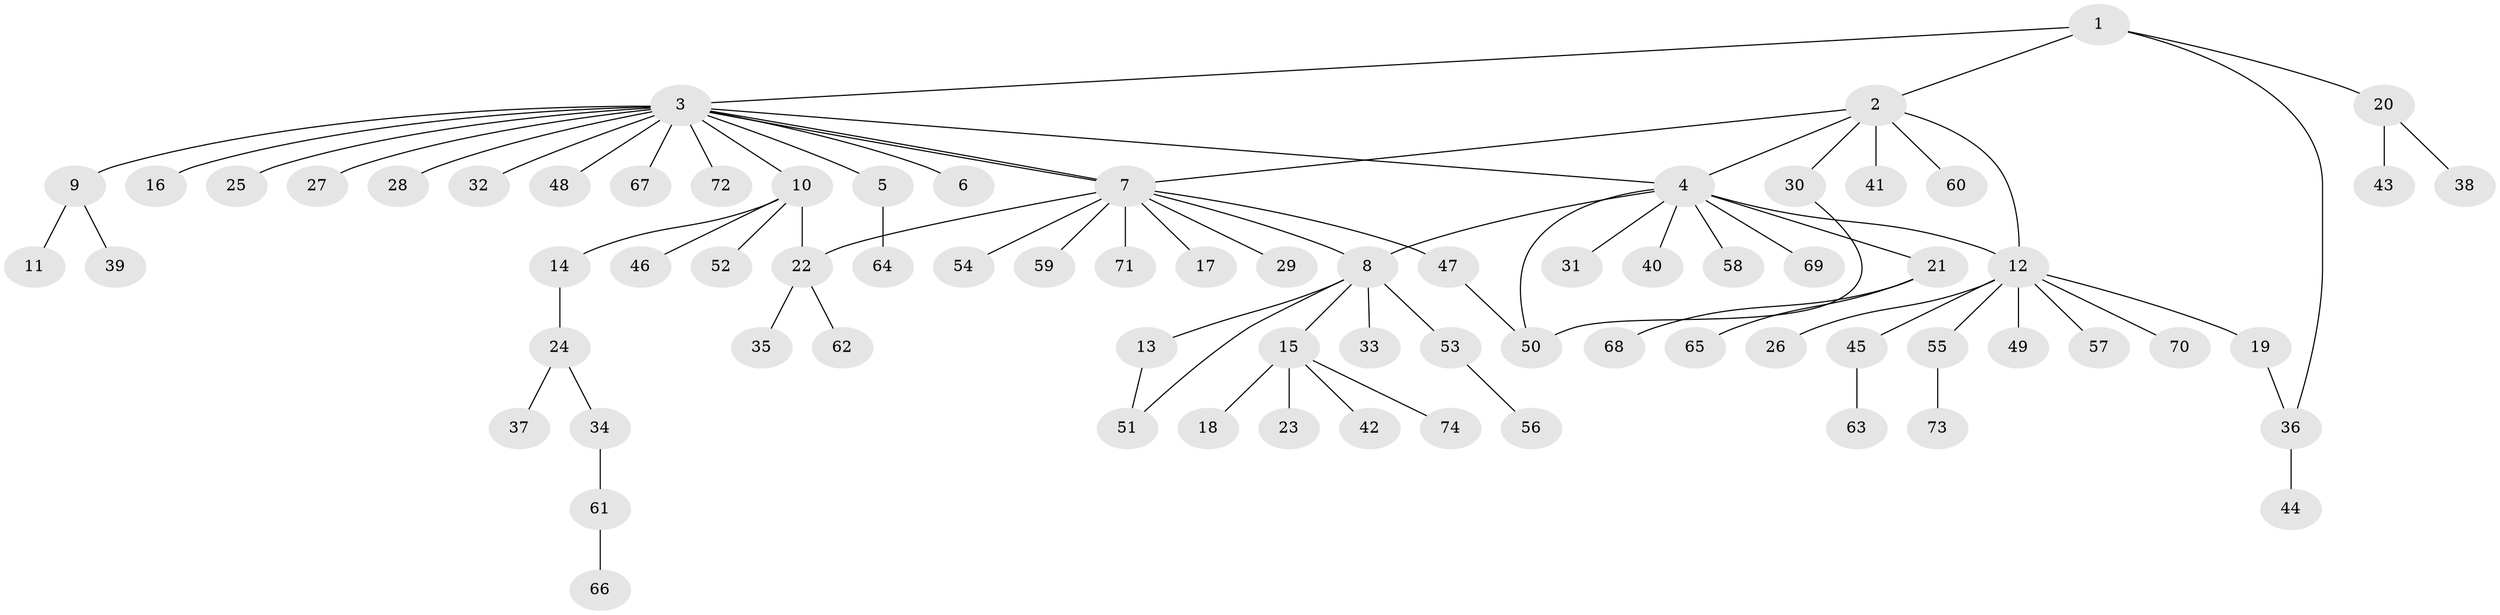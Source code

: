 // Generated by graph-tools (version 1.1) at 2025/01/03/09/25 03:01:48]
// undirected, 74 vertices, 83 edges
graph export_dot {
graph [start="1"]
  node [color=gray90,style=filled];
  1;
  2;
  3;
  4;
  5;
  6;
  7;
  8;
  9;
  10;
  11;
  12;
  13;
  14;
  15;
  16;
  17;
  18;
  19;
  20;
  21;
  22;
  23;
  24;
  25;
  26;
  27;
  28;
  29;
  30;
  31;
  32;
  33;
  34;
  35;
  36;
  37;
  38;
  39;
  40;
  41;
  42;
  43;
  44;
  45;
  46;
  47;
  48;
  49;
  50;
  51;
  52;
  53;
  54;
  55;
  56;
  57;
  58;
  59;
  60;
  61;
  62;
  63;
  64;
  65;
  66;
  67;
  68;
  69;
  70;
  71;
  72;
  73;
  74;
  1 -- 2;
  1 -- 3;
  1 -- 20;
  1 -- 36;
  2 -- 4;
  2 -- 7;
  2 -- 12;
  2 -- 30;
  2 -- 41;
  2 -- 60;
  3 -- 4;
  3 -- 5;
  3 -- 6;
  3 -- 7;
  3 -- 7;
  3 -- 9;
  3 -- 10;
  3 -- 16;
  3 -- 25;
  3 -- 27;
  3 -- 28;
  3 -- 32;
  3 -- 48;
  3 -- 67;
  3 -- 72;
  4 -- 8;
  4 -- 12;
  4 -- 21;
  4 -- 31;
  4 -- 40;
  4 -- 50;
  4 -- 58;
  4 -- 69;
  5 -- 64;
  7 -- 8;
  7 -- 17;
  7 -- 22;
  7 -- 29;
  7 -- 47;
  7 -- 54;
  7 -- 59;
  7 -- 71;
  8 -- 13;
  8 -- 15;
  8 -- 33;
  8 -- 51;
  8 -- 53;
  9 -- 11;
  9 -- 39;
  10 -- 14;
  10 -- 22;
  10 -- 46;
  10 -- 52;
  12 -- 19;
  12 -- 26;
  12 -- 45;
  12 -- 49;
  12 -- 55;
  12 -- 57;
  12 -- 70;
  13 -- 51;
  14 -- 24;
  15 -- 18;
  15 -- 23;
  15 -- 42;
  15 -- 74;
  19 -- 36;
  20 -- 38;
  20 -- 43;
  21 -- 65;
  21 -- 68;
  22 -- 35;
  22 -- 62;
  24 -- 34;
  24 -- 37;
  30 -- 50;
  34 -- 61;
  36 -- 44;
  45 -- 63;
  47 -- 50;
  53 -- 56;
  55 -- 73;
  61 -- 66;
}
